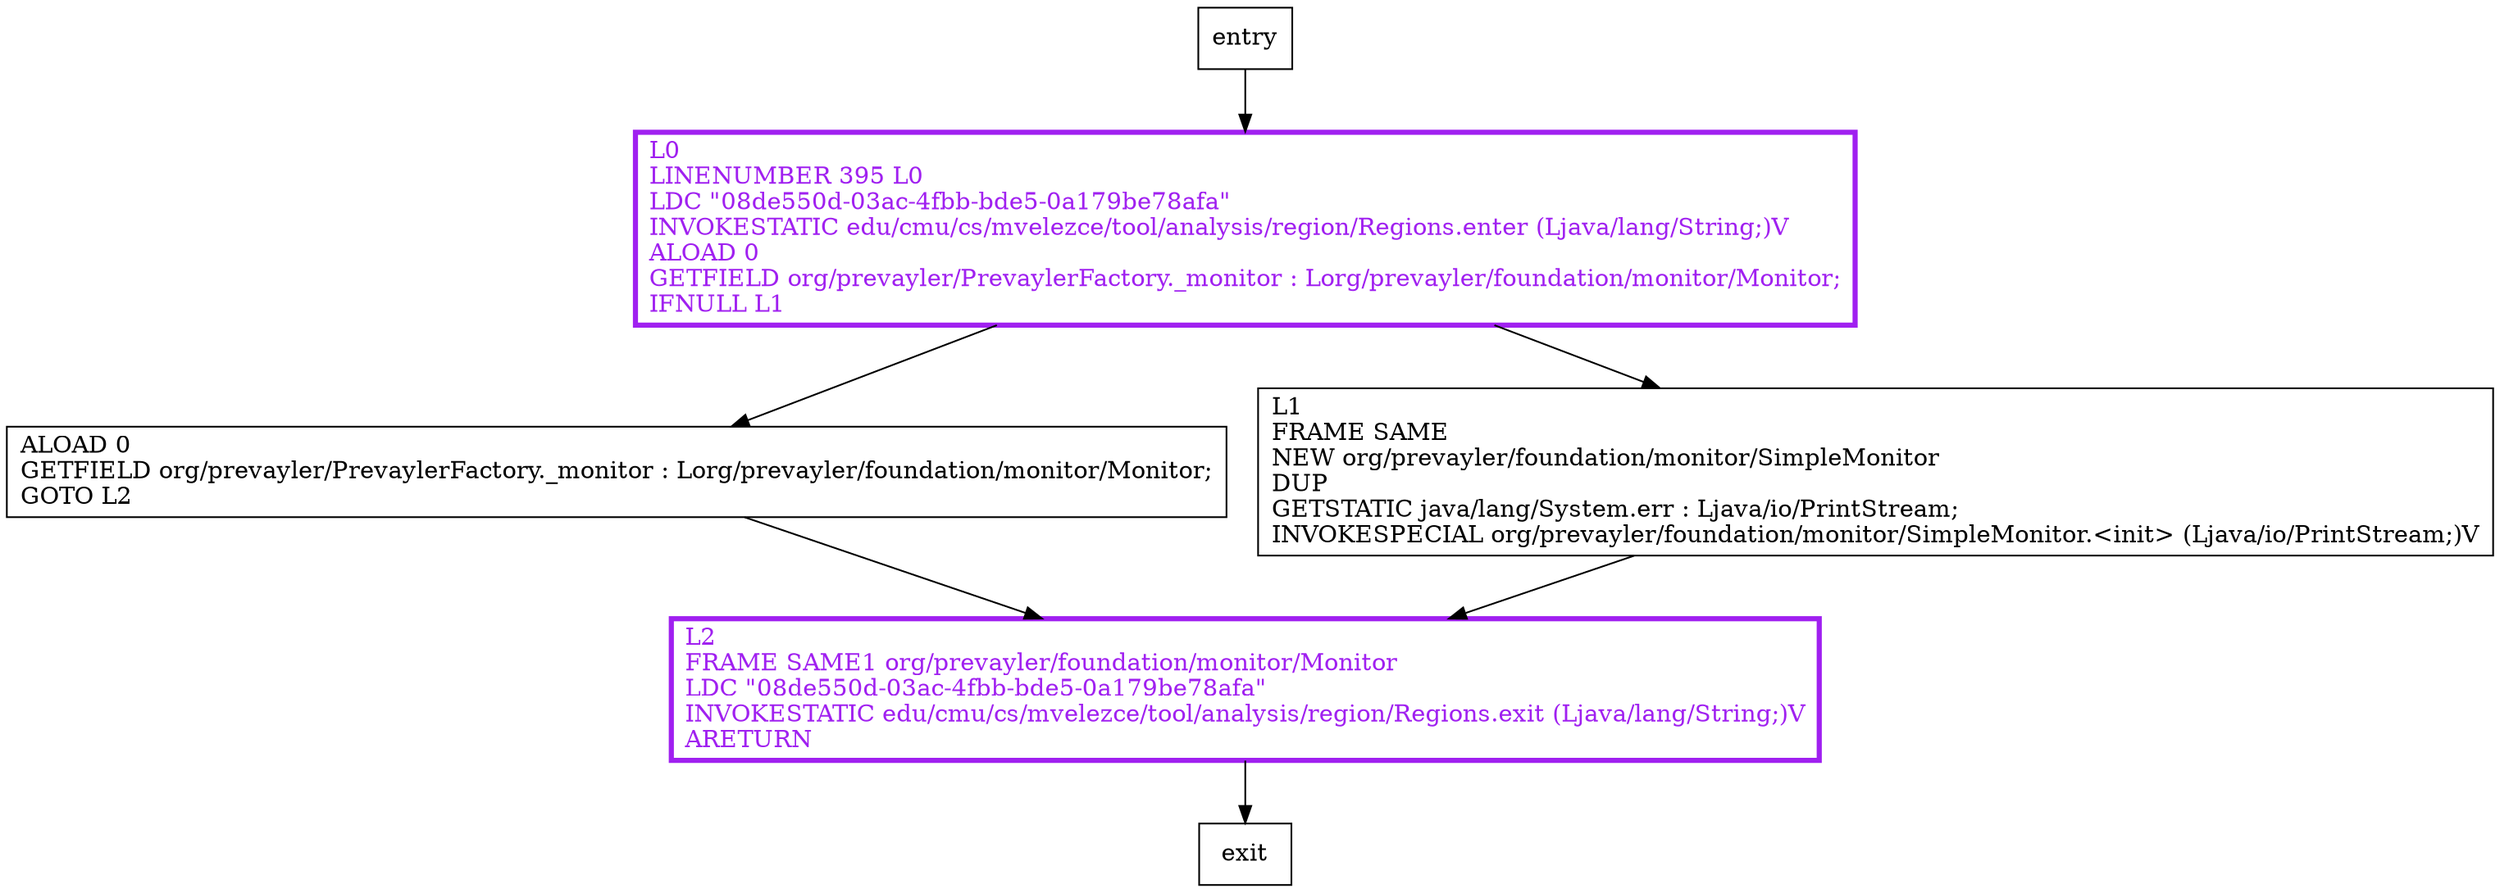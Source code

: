 digraph monitor {
node [shape=record];
279593488 [label="ALOAD 0\lGETFIELD org/prevayler/PrevaylerFactory._monitor : Lorg/prevayler/foundation/monitor/Monitor;\lGOTO L2\l"];
171888285 [label="L2\lFRAME SAME1 org/prevayler/foundation/monitor/Monitor\lLDC \"08de550d-03ac-4fbb-bde5-0a179be78afa\"\lINVOKESTATIC edu/cmu/cs/mvelezce/tool/analysis/region/Regions.exit (Ljava/lang/String;)V\lARETURN\l"];
1202020319 [label="L1\lFRAME SAME\lNEW org/prevayler/foundation/monitor/SimpleMonitor\lDUP\lGETSTATIC java/lang/System.err : Ljava/io/PrintStream;\lINVOKESPECIAL org/prevayler/foundation/monitor/SimpleMonitor.\<init\> (Ljava/io/PrintStream;)V\l"];
1405602103 [label="L0\lLINENUMBER 395 L0\lLDC \"08de550d-03ac-4fbb-bde5-0a179be78afa\"\lINVOKESTATIC edu/cmu/cs/mvelezce/tool/analysis/region/Regions.enter (Ljava/lang/String;)V\lALOAD 0\lGETFIELD org/prevayler/PrevaylerFactory._monitor : Lorg/prevayler/foundation/monitor/Monitor;\lIFNULL L1\l"];
entry;
exit;
entry -> 1405602103;
279593488 -> 171888285;
171888285 -> exit;
1202020319 -> 171888285;
1405602103 -> 279593488;
1405602103 -> 1202020319;
171888285[fontcolor="purple", penwidth=3, color="purple"];
1405602103[fontcolor="purple", penwidth=3, color="purple"];
}
